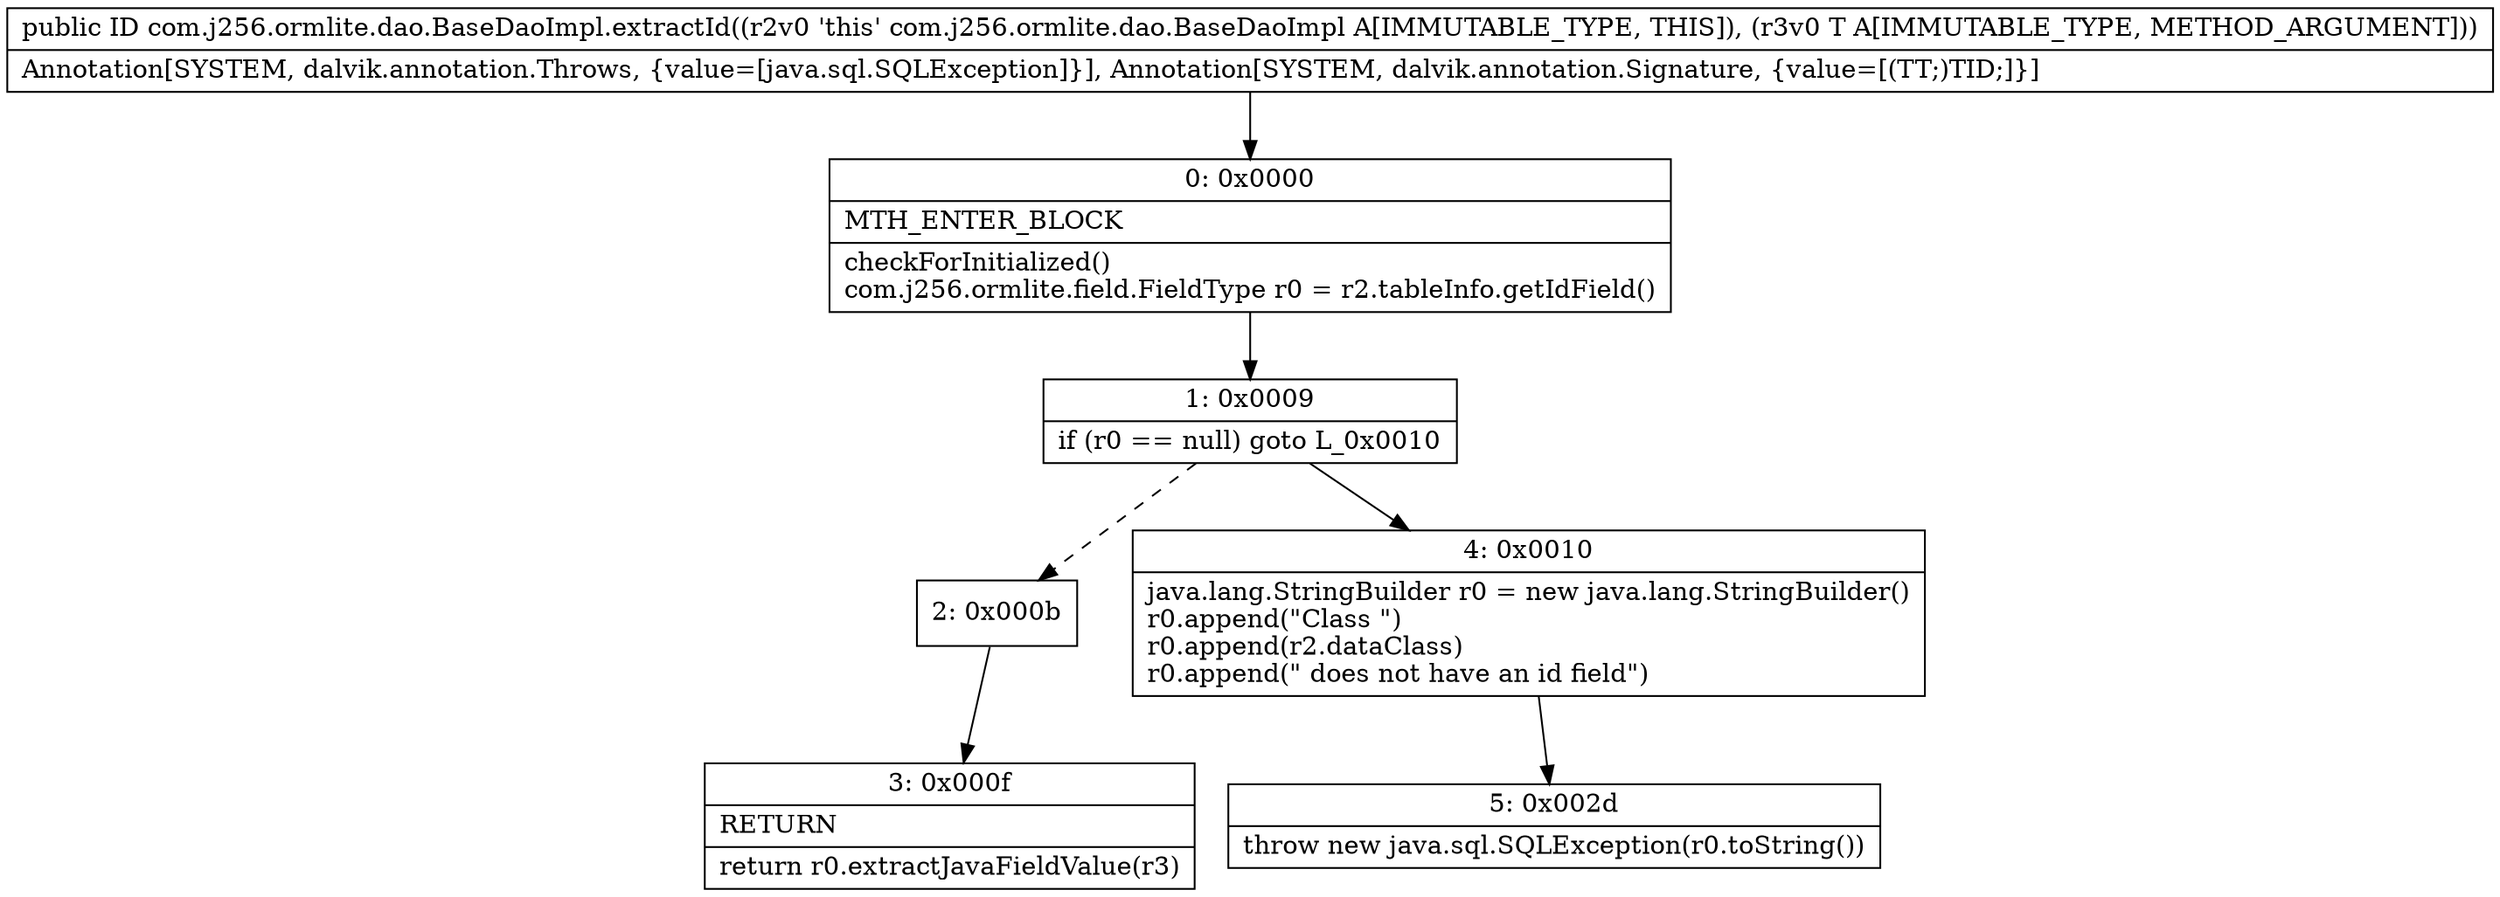 digraph "CFG forcom.j256.ormlite.dao.BaseDaoImpl.extractId(Ljava\/lang\/Object;)Ljava\/lang\/Object;" {
Node_0 [shape=record,label="{0\:\ 0x0000|MTH_ENTER_BLOCK\l|checkForInitialized()\lcom.j256.ormlite.field.FieldType r0 = r2.tableInfo.getIdField()\l}"];
Node_1 [shape=record,label="{1\:\ 0x0009|if (r0 == null) goto L_0x0010\l}"];
Node_2 [shape=record,label="{2\:\ 0x000b}"];
Node_3 [shape=record,label="{3\:\ 0x000f|RETURN\l|return r0.extractJavaFieldValue(r3)\l}"];
Node_4 [shape=record,label="{4\:\ 0x0010|java.lang.StringBuilder r0 = new java.lang.StringBuilder()\lr0.append(\"Class \")\lr0.append(r2.dataClass)\lr0.append(\" does not have an id field\")\l}"];
Node_5 [shape=record,label="{5\:\ 0x002d|throw new java.sql.SQLException(r0.toString())\l}"];
MethodNode[shape=record,label="{public ID com.j256.ormlite.dao.BaseDaoImpl.extractId((r2v0 'this' com.j256.ormlite.dao.BaseDaoImpl A[IMMUTABLE_TYPE, THIS]), (r3v0 T A[IMMUTABLE_TYPE, METHOD_ARGUMENT]))  | Annotation[SYSTEM, dalvik.annotation.Throws, \{value=[java.sql.SQLException]\}], Annotation[SYSTEM, dalvik.annotation.Signature, \{value=[(TT;)TID;]\}]\l}"];
MethodNode -> Node_0;
Node_0 -> Node_1;
Node_1 -> Node_2[style=dashed];
Node_1 -> Node_4;
Node_2 -> Node_3;
Node_4 -> Node_5;
}

